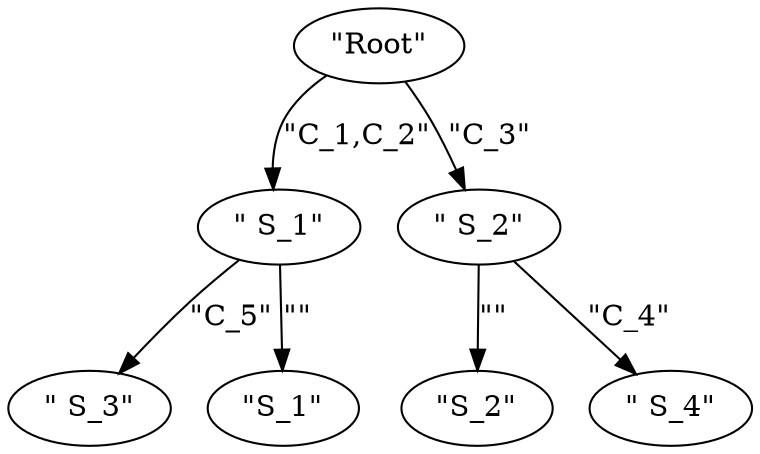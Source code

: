 digraph {
    0 [ label = "\"Root\"" ]
    1 [ label = "\"S_2\"" ]
    2 [ label = "\" S_1\"" ]
    3 [ label = "\" S_2\"" ]
    4 [ label = "\" S_3\"" ]
    5 [ label = "\" S_4\"" ]
    6 [ label = "\"S_1\"" ]
    3 -> 1 [ label = "\"\"" ]
    0 -> 2 [ label = "\"C_1,C_2\"" ]
    0 -> 3 [ label = "\"C_3\"" ]
    2 -> 4 [ label = "\"C_5\"" ]
    3 -> 5 [ label = "\"C_4\"" ]
    2 -> 6 [ label = "\"\"" ]
}
